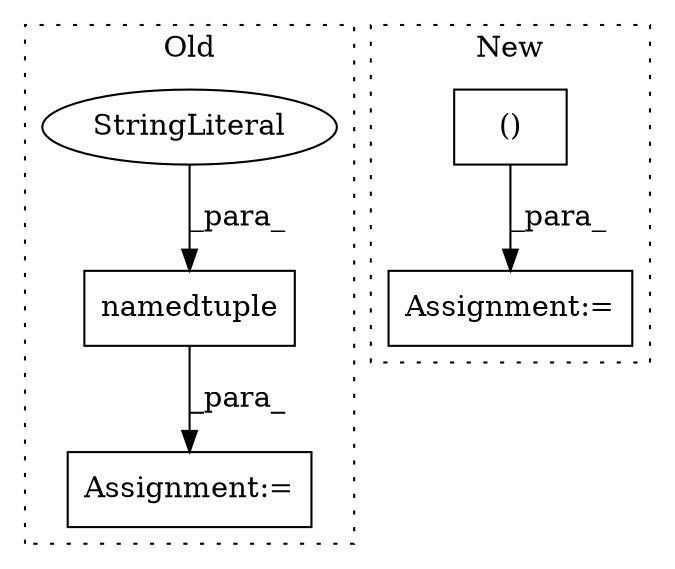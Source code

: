 digraph G {
subgraph cluster0 {
1 [label="namedtuple" a="32" s="156,283" l="11,2" shape="box"];
3 [label="StringLiteral" a="45" s="167" l="12" shape="ellipse"];
4 [label="Assignment:=" a="7" s="155" l="1" shape="box"];
label = "Old";
style="dotted";
}
subgraph cluster1 {
2 [label="()" a="106" s="273" l="32" shape="box"];
5 [label="Assignment:=" a="7" s="130" l="1" shape="box"];
label = "New";
style="dotted";
}
1 -> 4 [label="_para_"];
2 -> 5 [label="_para_"];
3 -> 1 [label="_para_"];
}